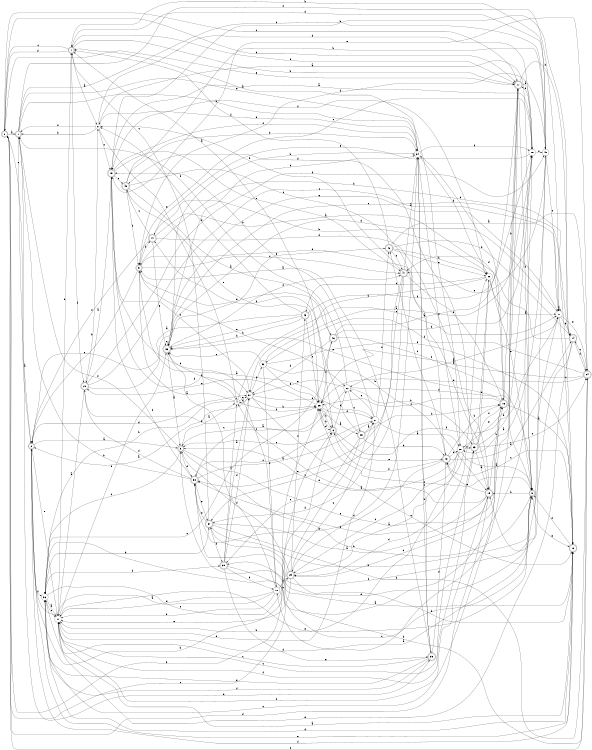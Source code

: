 digraph n38_4 {
__start0 [label="" shape="none"];

rankdir=LR;
size="8,5";

s0 [style="rounded,filled", color="black", fillcolor="white" shape="doublecircle", label="0"];
s1 [style="rounded,filled", color="black", fillcolor="white" shape="doublecircle", label="1"];
s2 [style="rounded,filled", color="black", fillcolor="white" shape="doublecircle", label="2"];
s3 [style="rounded,filled", color="black", fillcolor="white" shape="doublecircle", label="3"];
s4 [style="filled", color="black", fillcolor="white" shape="circle", label="4"];
s5 [style="rounded,filled", color="black", fillcolor="white" shape="doublecircle", label="5"];
s6 [style="rounded,filled", color="black", fillcolor="white" shape="doublecircle", label="6"];
s7 [style="rounded,filled", color="black", fillcolor="white" shape="doublecircle", label="7"];
s8 [style="filled", color="black", fillcolor="white" shape="circle", label="8"];
s9 [style="rounded,filled", color="black", fillcolor="white" shape="doublecircle", label="9"];
s10 [style="filled", color="black", fillcolor="white" shape="circle", label="10"];
s11 [style="filled", color="black", fillcolor="white" shape="circle", label="11"];
s12 [style="rounded,filled", color="black", fillcolor="white" shape="doublecircle", label="12"];
s13 [style="rounded,filled", color="black", fillcolor="white" shape="doublecircle", label="13"];
s14 [style="rounded,filled", color="black", fillcolor="white" shape="doublecircle", label="14"];
s15 [style="rounded,filled", color="black", fillcolor="white" shape="doublecircle", label="15"];
s16 [style="rounded,filled", color="black", fillcolor="white" shape="doublecircle", label="16"];
s17 [style="rounded,filled", color="black", fillcolor="white" shape="doublecircle", label="17"];
s18 [style="filled", color="black", fillcolor="white" shape="circle", label="18"];
s19 [style="rounded,filled", color="black", fillcolor="white" shape="doublecircle", label="19"];
s20 [style="rounded,filled", color="black", fillcolor="white" shape="doublecircle", label="20"];
s21 [style="filled", color="black", fillcolor="white" shape="circle", label="21"];
s22 [style="filled", color="black", fillcolor="white" shape="circle", label="22"];
s23 [style="rounded,filled", color="black", fillcolor="white" shape="doublecircle", label="23"];
s24 [style="rounded,filled", color="black", fillcolor="white" shape="doublecircle", label="24"];
s25 [style="filled", color="black", fillcolor="white" shape="circle", label="25"];
s26 [style="rounded,filled", color="black", fillcolor="white" shape="doublecircle", label="26"];
s27 [style="filled", color="black", fillcolor="white" shape="circle", label="27"];
s28 [style="filled", color="black", fillcolor="white" shape="circle", label="28"];
s29 [style="rounded,filled", color="black", fillcolor="white" shape="doublecircle", label="29"];
s30 [style="filled", color="black", fillcolor="white" shape="circle", label="30"];
s31 [style="filled", color="black", fillcolor="white" shape="circle", label="31"];
s32 [style="filled", color="black", fillcolor="white" shape="circle", label="32"];
s33 [style="rounded,filled", color="black", fillcolor="white" shape="doublecircle", label="33"];
s34 [style="filled", color="black", fillcolor="white" shape="circle", label="34"];
s35 [style="rounded,filled", color="black", fillcolor="white" shape="doublecircle", label="35"];
s36 [style="filled", color="black", fillcolor="white" shape="circle", label="36"];
s37 [style="rounded,filled", color="black", fillcolor="white" shape="doublecircle", label="37"];
s38 [style="rounded,filled", color="black", fillcolor="white" shape="doublecircle", label="38"];
s39 [style="rounded,filled", color="black", fillcolor="white" shape="doublecircle", label="39"];
s40 [style="filled", color="black", fillcolor="white" shape="circle", label="40"];
s41 [style="rounded,filled", color="black", fillcolor="white" shape="doublecircle", label="41"];
s42 [style="rounded,filled", color="black", fillcolor="white" shape="doublecircle", label="42"];
s43 [style="rounded,filled", color="black", fillcolor="white" shape="doublecircle", label="43"];
s44 [style="rounded,filled", color="black", fillcolor="white" shape="doublecircle", label="44"];
s45 [style="rounded,filled", color="black", fillcolor="white" shape="doublecircle", label="45"];
s46 [style="rounded,filled", color="black", fillcolor="white" shape="doublecircle", label="46"];
s0 -> s1 [label="a"];
s0 -> s6 [label="b"];
s0 -> s17 [label="c"];
s0 -> s17 [label="d"];
s0 -> s17 [label="e"];
s0 -> s24 [label="f"];
s1 -> s2 [label="a"];
s1 -> s34 [label="b"];
s1 -> s40 [label="c"];
s1 -> s35 [label="d"];
s1 -> s28 [label="e"];
s1 -> s21 [label="f"];
s2 -> s3 [label="a"];
s2 -> s6 [label="b"];
s2 -> s0 [label="c"];
s2 -> s31 [label="d"];
s2 -> s11 [label="e"];
s2 -> s36 [label="f"];
s3 -> s4 [label="a"];
s3 -> s9 [label="b"];
s3 -> s36 [label="c"];
s3 -> s38 [label="d"];
s3 -> s16 [label="e"];
s3 -> s1 [label="f"];
s4 -> s5 [label="a"];
s4 -> s36 [label="b"];
s4 -> s21 [label="c"];
s4 -> s33 [label="d"];
s4 -> s31 [label="e"];
s4 -> s25 [label="f"];
s5 -> s6 [label="a"];
s5 -> s22 [label="b"];
s5 -> s41 [label="c"];
s5 -> s15 [label="d"];
s5 -> s2 [label="e"];
s5 -> s44 [label="f"];
s6 -> s7 [label="a"];
s6 -> s25 [label="b"];
s6 -> s38 [label="c"];
s6 -> s22 [label="d"];
s6 -> s13 [label="e"];
s6 -> s21 [label="f"];
s7 -> s8 [label="a"];
s7 -> s17 [label="b"];
s7 -> s0 [label="c"];
s7 -> s0 [label="d"];
s7 -> s17 [label="e"];
s7 -> s20 [label="f"];
s8 -> s9 [label="a"];
s8 -> s1 [label="b"];
s8 -> s19 [label="c"];
s8 -> s18 [label="d"];
s8 -> s4 [label="e"];
s8 -> s1 [label="f"];
s9 -> s10 [label="a"];
s9 -> s15 [label="b"];
s9 -> s25 [label="c"];
s9 -> s38 [label="d"];
s9 -> s12 [label="e"];
s9 -> s37 [label="f"];
s10 -> s2 [label="a"];
s10 -> s11 [label="b"];
s10 -> s33 [label="c"];
s10 -> s19 [label="d"];
s10 -> s11 [label="e"];
s10 -> s29 [label="f"];
s11 -> s12 [label="a"];
s11 -> s7 [label="b"];
s11 -> s23 [label="c"];
s11 -> s33 [label="d"];
s11 -> s21 [label="e"];
s11 -> s23 [label="f"];
s12 -> s3 [label="a"];
s12 -> s5 [label="b"];
s12 -> s13 [label="c"];
s12 -> s9 [label="d"];
s12 -> s2 [label="e"];
s12 -> s2 [label="f"];
s13 -> s14 [label="a"];
s13 -> s16 [label="b"];
s13 -> s42 [label="c"];
s13 -> s28 [label="d"];
s13 -> s38 [label="e"];
s13 -> s6 [label="f"];
s14 -> s15 [label="a"];
s14 -> s19 [label="b"];
s14 -> s33 [label="c"];
s14 -> s41 [label="d"];
s14 -> s36 [label="e"];
s14 -> s24 [label="f"];
s15 -> s4 [label="a"];
s15 -> s16 [label="b"];
s15 -> s36 [label="c"];
s15 -> s0 [label="d"];
s15 -> s13 [label="e"];
s15 -> s38 [label="f"];
s16 -> s12 [label="a"];
s16 -> s17 [label="b"];
s16 -> s25 [label="c"];
s16 -> s34 [label="d"];
s16 -> s33 [label="e"];
s16 -> s11 [label="f"];
s17 -> s18 [label="a"];
s17 -> s14 [label="b"];
s17 -> s29 [label="c"];
s17 -> s11 [label="d"];
s17 -> s28 [label="e"];
s17 -> s9 [label="f"];
s18 -> s19 [label="a"];
s18 -> s36 [label="b"];
s18 -> s5 [label="c"];
s18 -> s17 [label="d"];
s18 -> s44 [label="e"];
s18 -> s40 [label="f"];
s19 -> s20 [label="a"];
s19 -> s31 [label="b"];
s19 -> s45 [label="c"];
s19 -> s31 [label="d"];
s19 -> s41 [label="e"];
s19 -> s34 [label="f"];
s20 -> s11 [label="a"];
s20 -> s8 [label="b"];
s20 -> s21 [label="c"];
s20 -> s25 [label="d"];
s20 -> s21 [label="e"];
s20 -> s40 [label="f"];
s21 -> s22 [label="a"];
s21 -> s14 [label="b"];
s21 -> s12 [label="c"];
s21 -> s33 [label="d"];
s21 -> s24 [label="e"];
s21 -> s21 [label="f"];
s22 -> s3 [label="a"];
s22 -> s23 [label="b"];
s22 -> s26 [label="c"];
s22 -> s9 [label="d"];
s22 -> s31 [label="e"];
s22 -> s1 [label="f"];
s23 -> s15 [label="a"];
s23 -> s18 [label="b"];
s23 -> s24 [label="c"];
s23 -> s45 [label="d"];
s23 -> s30 [label="e"];
s23 -> s16 [label="f"];
s24 -> s25 [label="a"];
s24 -> s39 [label="b"];
s24 -> s14 [label="c"];
s24 -> s25 [label="d"];
s24 -> s19 [label="e"];
s24 -> s32 [label="f"];
s25 -> s26 [label="a"];
s25 -> s6 [label="b"];
s25 -> s46 [label="c"];
s25 -> s6 [label="d"];
s25 -> s20 [label="e"];
s25 -> s27 [label="f"];
s26 -> s27 [label="a"];
s26 -> s13 [label="b"];
s26 -> s0 [label="c"];
s26 -> s16 [label="d"];
s26 -> s39 [label="e"];
s26 -> s44 [label="f"];
s27 -> s28 [label="a"];
s27 -> s19 [label="b"];
s27 -> s3 [label="c"];
s27 -> s11 [label="d"];
s27 -> s22 [label="e"];
s27 -> s42 [label="f"];
s28 -> s9 [label="a"];
s28 -> s11 [label="b"];
s28 -> s29 [label="c"];
s28 -> s23 [label="d"];
s28 -> s3 [label="e"];
s28 -> s34 [label="f"];
s29 -> s30 [label="a"];
s29 -> s12 [label="b"];
s29 -> s27 [label="c"];
s29 -> s3 [label="d"];
s29 -> s11 [label="e"];
s29 -> s43 [label="f"];
s30 -> s21 [label="a"];
s30 -> s31 [label="b"];
s30 -> s43 [label="c"];
s30 -> s29 [label="d"];
s30 -> s9 [label="e"];
s30 -> s19 [label="f"];
s31 -> s2 [label="a"];
s31 -> s25 [label="b"];
s31 -> s12 [label="c"];
s31 -> s4 [label="d"];
s31 -> s27 [label="e"];
s31 -> s32 [label="f"];
s32 -> s18 [label="a"];
s32 -> s15 [label="b"];
s32 -> s33 [label="c"];
s32 -> s10 [label="d"];
s32 -> s25 [label="e"];
s32 -> s12 [label="f"];
s33 -> s3 [label="a"];
s33 -> s34 [label="b"];
s33 -> s33 [label="c"];
s33 -> s34 [label="d"];
s33 -> s42 [label="e"];
s33 -> s41 [label="f"];
s34 -> s7 [label="a"];
s34 -> s30 [label="b"];
s34 -> s35 [label="c"];
s34 -> s29 [label="d"];
s34 -> s8 [label="e"];
s34 -> s18 [label="f"];
s35 -> s5 [label="a"];
s35 -> s34 [label="b"];
s35 -> s11 [label="c"];
s35 -> s13 [label="d"];
s35 -> s36 [label="e"];
s35 -> s36 [label="f"];
s36 -> s11 [label="a"];
s36 -> s37 [label="b"];
s36 -> s25 [label="c"];
s36 -> s12 [label="d"];
s36 -> s11 [label="e"];
s36 -> s39 [label="f"];
s37 -> s15 [label="a"];
s37 -> s9 [label="b"];
s37 -> s7 [label="c"];
s37 -> s24 [label="d"];
s37 -> s38 [label="e"];
s37 -> s39 [label="f"];
s38 -> s27 [label="a"];
s38 -> s1 [label="b"];
s38 -> s25 [label="c"];
s38 -> s20 [label="d"];
s38 -> s37 [label="e"];
s38 -> s19 [label="f"];
s39 -> s31 [label="a"];
s39 -> s10 [label="b"];
s39 -> s40 [label="c"];
s39 -> s31 [label="d"];
s39 -> s35 [label="e"];
s39 -> s4 [label="f"];
s40 -> s28 [label="a"];
s40 -> s7 [label="b"];
s40 -> s21 [label="c"];
s40 -> s7 [label="d"];
s40 -> s41 [label="e"];
s40 -> s5 [label="f"];
s41 -> s34 [label="a"];
s41 -> s8 [label="b"];
s41 -> s37 [label="c"];
s41 -> s37 [label="d"];
s41 -> s38 [label="e"];
s41 -> s16 [label="f"];
s42 -> s24 [label="a"];
s42 -> s30 [label="b"];
s42 -> s41 [label="c"];
s42 -> s14 [label="d"];
s42 -> s30 [label="e"];
s42 -> s7 [label="f"];
s43 -> s2 [label="a"];
s43 -> s33 [label="b"];
s43 -> s25 [label="c"];
s43 -> s8 [label="d"];
s43 -> s33 [label="e"];
s43 -> s18 [label="f"];
s44 -> s16 [label="a"];
s44 -> s30 [label="b"];
s44 -> s45 [label="c"];
s44 -> s15 [label="d"];
s44 -> s33 [label="e"];
s44 -> s2 [label="f"];
s45 -> s46 [label="a"];
s45 -> s40 [label="b"];
s45 -> s13 [label="c"];
s45 -> s34 [label="d"];
s45 -> s25 [label="e"];
s45 -> s5 [label="f"];
s46 -> s17 [label="a"];
s46 -> s18 [label="b"];
s46 -> s36 [label="c"];
s46 -> s31 [label="d"];
s46 -> s5 [label="e"];
s46 -> s9 [label="f"];

}